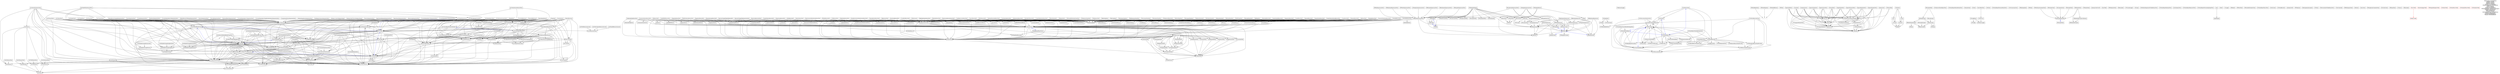digraph G {
	node [shape=box];
	"ALCModelValueSource" -> "ALCAbstractValueSource";
	"ALCModelValueSource" -> "ALCInternalMacros";
	"ALCModelValueSource" -> "ALCAlchemic";
	"ALCModelValueSource" -> "ALCBuilder";
	"XPArithmeticExpressionTests" -> "XPBaseExpressionTests";
	"STAbstractLogger" -> {};
	"TableIndexSpecParserTest" -> "TDTestScaffold";
	"TableIndexSpecParserTest" -> "TableIndexSpecParser";
	"TableIndexSpecParserTest" -> "PGParserFactory";
	"TableIndexSpecParserTest" -> "PGParserGenVisitor";
	"TableIndexSpecParserTest" -> "PGRootNode";
	"OCMArgTests" -> "OCMArg";
	"OCMArgTests" -> "OCMConstraint";
	"PKNodeRepetition" -> "PKNodeTypes";
	"TDFilter" -> {};
	"ALCClassBuilderTypeTests" -> "SimpleObject";
	"ALCClassBuilderTypeTests" -> "ALCValueSource";
	"ALCClassBuilderTypeTests" -> "ALCValueSourceFactory";
	"ALCClassBuilderTypeTests" -> "ALCClassBuilderType";
	"ALCClassBuilderTypeTests" -> "ALCBuilder";
	"ALCClassBuilderTypeTests" -> "ALCMacroProcessor";
	"XPEqualityExpressionTests" -> "XPBaseExpressionTests";
	"PatternParser" -> {};
	"ExpectsBooleanTests" -> "STMatcher";
	"ExpectsBooleanTests" -> "AProtocol";
	"ExpectsBooleanTests" -> "MainClass";
	"ExpectsBooleanTests" -> "STLogExpressionParserDelegate";
	"ExpectsBooleanTests" -> "SubClass";
	"OCMInvocationExpectation" -> "OCMInvocationStub";
	"Account2" -> "Header";
	"PKLocalScope" -> "PKBaseScope";
	"MethodsParserTest" -> "TDTestScaffold";
	"MethodsParserTest" -> "PGParserFactory";
	"MethodsParserTest" -> "PGParserGenVisitor";
	"MethodsParserTest" -> "PGRootNode";
	"MethodsParserTest" -> "MethodsParser";
	"OCObserverMockObjectTests" -> {};
	"OCMockObjectPartialMocksTests" -> {};
	"TDCapitalizeFilter" -> {};
	"PGCollectionNode" -> "PGCompositeNode";
	"ElementParser" -> {};
	"XPPathExpressionTests" -> "XPBaseExpressionTests";
	"ALCMethodObjectFactory" -> "ALCInstantiation";
	"ALCMethodObjectFactory" -> "ALCClassObjectFactory";
	"ALCMethodObjectFactory" -> "ALCInternalMacros";
	"ALCMethodObjectFactory" -> "ALCDependency";
	"ALCMethodObjectFactory" -> "ALCAbstractObjectFactory";
	"ALCInternalMacros" -> {};
	"LabelEBNFParserTest" -> "TDTestScaffold";
	"LabelEBNFParserTest" -> "PGParserFactory";
	"LabelEBNFParserTest" -> "PGParserGenVisitor";
	"LabelEBNFParserTest" -> "PGRootNode";
	"LabelEBNFParserTest" -> "LabelEBNFParser";
	"NegationParser" -> {};
	"MethodFactorySimpleIntegrationTests" -> "ALCTestCase";
	"TDVerbatimTag" -> {};
	"OCMStubRecorderTests" -> "OCMInvocationStub";
	"OCMStubRecorderTests" -> "OCMExceptionReturnValueProvider";
	"OCMStubRecorderTests" -> "OCMInvocationMatcher";
	"OCMStubRecorderTests" -> "OCMStubRecorder";
	"OCMStubRecorderTests" -> "OCMReturnValueProvider";
	"ALCResourceLocator" -> {};
	"XPExpression" -> "XPValue";
	"XPExpression" -> "XPParser";
	"ALCIsPrimaryTests" -> "ALCIsPrimary";
	"OCMLocation" -> {};
	"TDTwitterStateTest" -> "TDTestScaffold";
	"PKQuoteState" -> {};
	"PEGKit" -> {};
	"TDQuoteStateTest" -> "TDTestScaffold";
	"MethodsParser" -> {};
	"Header" -> {};
	"TableIndexSpecParser" -> {};
	"ClassIntegrationTests" -> "ALCTestCase";
	"NegationParserTest" -> "TDTestScaffold";
	"NegationParserTest" -> "PGParserFactory";
	"NegationParserTest" -> "PGParserGenVisitor";
	"NegationParserTest" -> "PGRootNode";
	"NegationParserTest" -> "NegationParser";
	"PGConstantNode" -> "PGBaseNode";
	"XPFilterExpression" -> "XPExpression";
	"XPFilterExpression" -> "XPValue";
	"BridgeTests" -> "AlchemicSwift_Tests-Swift";
	"BridgeTests" -> "ALCRuntimeScanner";
	"BridgeTests" -> "ALCTestCase";
	"ALCBuilderStorageExternal" -> "ALCBuilderStorage";
	"STConfig" -> {};
	"GreedyFailureNestedParser" -> {};
	"PGRootNode" -> "PGBaseNode";
	"ALCBuilderTests" -> "ALCBuilderStorageFactory";
	"ALCBuilderTests" -> "ALCBuilderStorageSingleton";
	"ALCBuilderTests" -> "ALCTestCase";
	"ALCBuilderTests" -> "ALCClassBuilderType";
	"ALCBuilderTests" -> "ALCBuilder";
	"ALCBuilderTests" -> "ALCMacroProcessor";
	"ALCBuilderTests" -> "ALCInitializerBuilderType";
	"ALCBuilderTests" -> "ALCBuilderStorageExternal";
	"ALCBuilderTests" -> "SimpleObject";
	"ALCBuilderTests" -> "ALCMethodBuilderType";
	"TDWriter" -> {};
	"OCMockObjectProtocolMocksTests" -> {};
	"StoryTellerTests" -> "STTestCase";
	"TDNSPredicateParserTest" -> "TDTestScaffold";
	"TDNSPredicateParserTest" -> "PGParserFactory";
	"TDNSPredicateParserTest" -> "PGParserGenVisitor";
	"TDNSPredicateParserTest" -> "PGRootNode";
	"TDNSPredicateParserTest" -> "TDNSPredicateParser";
	"Negation2ParserTest" -> "TDTestScaffold";
	"Negation2ParserTest" -> "PGParserFactory";
	"Negation2ParserTest" -> "PGParserGenVisitor";
	"Negation2ParserTest" -> "PGRootNode";
	"Negation2ParserTest" -> "Negation2Parser";
	"ALCValue" -> {};
	"OCMConstraintTests" -> {};
	"ALCWithNameTests" -> "ALCWithName";
	"SemanticPredicateParser" -> {};
	"OCMStubRecorder" -> "OCClassMockObject";
	"OCMStubRecorder" -> "OCMBoxedReturnValueProvider";
	"OCMStubRecorder" -> "OCMBlockCaller";
	"OCMStubRecorder" -> "OCMInvocationStub";
	"OCMStubRecorder" -> "OCMReturnValueProvider";
	"OCMStubRecorder" -> "OCMNotificationPoster";
	"OCMStubRecorder" -> "OCMRecorder";
	"OCMStubRecorder" -> "OCMIndirectReturnValueProvider";
	"OCMStubRecorder" -> "OCMFunctions";
	"OCMStubRecorder" -> "OCMExceptionReturnValueProvider";
	"OCMStubRecorder" -> "OCMRealObjectForwarder";
	"ALCContext" -> "ALCClass";
	"ALCContext" -> "ALCInternalMacros";
	"ALCContext" -> "ALCClassBuilderType";
	"ALCContext" -> "ALCBuilder";
	"ALCContext" -> "ALCArg";
	"ALCContext" -> "ALCInitializerBuilderType";
	"ALCContext" -> "ALCModel";
	"ALCContext" -> "ALCDependency";
	"ALCContext" -> "ALCBuilderType";
	"ALCContext" -> "ALCMacroProcessor";
	"ALCContext" -> "ALCValueSourceFactory";
	"XPRangeExpressionTests" -> "XPRangeExpression";
	"XPRangeExpressionTests" -> "XPBaseExpressionTests";
	"XPRangeExpressionTests" -> "XPPathExpression";
	"XPRangeExpressionTests" -> "XPLoopExpression";
	"XPRangeExpressionTests" -> "XPParser";
	"XPArithmeticExpression" -> "XPBinaryExpression";
	"XPArithmeticExpression" -> "XPValue";
	"XPArithmeticExpression" -> "XPParser";
	"XPArithmeticExpression" -> "XPNumericValue";
	"PGAlternationNode" -> "PGCollectionNode";
	"ALCName" -> "ALCInternalMacros";
	"ALCName" -> "ALCSourceMacro";
	"ALCName" -> "ALCModelSearchExpression";
	"ALCName" -> "ALCRuntime";
	"ALCName" -> "ALCBuilder";
	"XPRelationalExpressionTests" -> "XPBaseExpressionTests";
	"TDPrintNode" -> "TDNode";
	"TDPrintNode" -> "XPExpression";
	"TDTestScaffold" -> {};
	"ALCIsFactory" -> "ALCMacro";
	"ElementAssignParserTest" -> "TDTestScaffold";
	"ElementAssignParserTest" -> "ElementAssignParser";
	"ElementAssignParserTest" -> "PGParserFactory";
	"ElementAssignParserTest" -> "PGParserGenVisitor";
	"ElementAssignParserTest" -> "PGRootNode";
	"ALCDependencyTests" -> "ALCDependency";
	"ALCDependencyTests" -> "ALCTestCase";
	"ALCDependencyTests" -> "ALCConstantValueSource";
	"ALCDependencyTests" -> "ALCValueSource";
	"InvokeIntegrationTests" -> "ALCTestCase";
	"ALCBuilderStorageExternalTests" -> "ALCBuilderStorageExternal";
	"PKHashtagState" -> {};
	"TDEmailStateTest" -> "TDTestScaffold";
	"InitializerIntegrationTests" -> "ALCTestCase";
	"GrammarActionsParser" -> {};
	"GreedyFailureParserTest" -> "TDTestScaffold";
	"GreedyFailureParserTest" -> "PGParserGenVisitor";
	"GreedyFailureParserTest" -> "PGParserFactory";
	"GreedyFailureParserTest" -> "GreedyFailureParser";
	"GreedyFailureParserTest" -> "PGRootNode";
	"LabelRecursiveParser" -> {};
	"Negation3Parser" -> {};
	"ALCConstantValueSource" -> "ALCAbstractValueSource";
	"ALCConstantValueSource" -> "ALCValueSource";
	"PKToken" -> {};
	"TDForLoop" -> {};
	"ALCClassBuilderType" -> "ALCBuilderType";
	"ALCClassBuilderType" -> "ALCMacroProcessor";
	"ALCClassBuilderType" -> "ALCInternalMacros";
	"CircularDependency4IntegrationTests" -> "ALCTestCase";
	"MiniMathParser" -> {};
	"ExpectsNilTests" -> "STMatcher";
	"ExpectsNilTests" -> "AProtocol";
	"ExpectsNilTests" -> "MainClass";
	"ExpectsNilTests" -> "STLogExpressionParserDelegate";
	"ExpectsNilTests" -> "SubClass";
	"TDDateFormatFilter" -> {};
	"ExpressionParserTest" -> "TDTestScaffold";
	"ExpressionParserTest" -> "PGParserFactory";
	"ExpressionParserTest" -> "PGParserGenVisitor";
	"ExpressionParserTest" -> "PGRootNode";
	"ExpressionParserTest" -> "ExpressionParser";
	"PKMultiLineCommentState" -> "PKSymbolRootNode";
	"ALCVariableDependency" -> "ALCValueSource";
	"ALCVariableDependency" -> "ALCRuntime";
	"ALCVariableDependency" -> "ALCInternalMacros";
	"PGTokenKindDescriptor" -> {};
	"TDURLStateTest" -> "TDTestScaffold";
	"PGActionNode" -> "PGBaseNode";
	"TableIndexParser" -> {};
	"ALCAbstractMethodBuilderTypeTests" -> "ALCResolvable";
	"ALCAbstractMethodBuilderTypeTests" -> "SimpleObject";
	"ALCAbstractMethodBuilderTypeTests" -> "ALCAbstractMethodBuilderType";
	"ALCAbstractMethodBuilderTypeTests" -> "ALCtestCase";
	"ALCAbstractMethodBuilderTypeTests" -> "ALCValueSource";
	"ALCAbstractMethodBuilderTypeTests" -> "ALCBuilder";
	"ALCAbstractMethodBuilderTypeTests" -> "ALCMacroProcessor";
	"ALCModelDependency" -> "ALCObjectFactory";
	"ALCModelDependency" -> "ALCInstantiation";
	"ALCModelDependency" -> "ALCInternalMacros";
	"ALCModelDependency" -> "ALCDependency";
	"ALCModelDependency" -> "ALCRuntime";
	"ALCModelDependency" -> "ALCModel";
	"ALCAbstractResolvable" -> "ALCResolvable";
	"ALCAbstractResolvable" -> "ALCInternalMacros";
	"MethodFactoryWithArgIntegrationTests" -> "ALCTestCase";
	"RecoverySingleTokenDeletionTest" -> "TDTestScaffold";
	"RecoverySingleTokenDeletionTest" -> "ElementAssignParser";
	"RecoverySingleTokenDeletionTest" -> "PGParserFactory";
	"RecoverySingleTokenDeletionTest" -> "PGParserGenVisitor";
	"RecoverySingleTokenDeletionTest" -> "PGRootNode";
	"QuoteSymbolParser" -> {};
	"XPParser" -> {};
	"AlchemicAware" -> {};
	"XPValue" -> "TDTemplateContext";
	"XPValue" -> "XPParser";
	"PGBaseNode" -> "PGNodeVisitor";
	"STDeallocHook" -> {};
	"XPPathExpression" -> "XPBooleanValue";
	"XPPathExpression" -> "XPExpression";
	"XPPathExpression" -> "XPObjectValue";
	"XPPathExpression" -> "XPStringValue";
	"XPPathExpression" -> "XPNumericValue";
	"ArraysIntegrationTests" -> "ALCTestCase";
	"OnLoadIntegrationTests" -> "ALCTestCase";
	"JSONParserTest" -> "TDTestScaffold";
	"JSONParserTest" -> "PGParserFactory";
	"JSONParserTest" -> "PGParserGenVisitor";
	"JSONParserTest" -> "PGRootNode";
	"JSONParserTest" -> "JSONParser";
	"OCMRealObjectForwarder" -> "OCPartialMockObject";
	"OCMRealObjectForwarder" -> "OCMFunctions";
	"TDRootNode" -> "TDNode";
	"ALCAbstractValueSourceTests" -> "ALCResolvable";
	"ALCAbstractValueSourceTests" -> "ALCAbstractValueSource";
	"ClassTests" -> "STMatcher";
	"ClassTests" -> "AProtocol";
	"ClassTests" -> "MainClass";
	"ClassTests" -> "STLogExpressionParserDelegate";
	"ClassTests" -> "SubClass";
	"ALCConstantValueSourceTests" -> "ALCConstantValueSource";
	"MultipleParser" -> {};
	"ALCObjectFactoryTypeFactory" -> "ALCObjectFactoryType";
	"ALCFileContentsResourceLocator" -> "ALCResourceLocator";
	"PKBaseSymbol" -> {};
	"AlchemicSwift-Swift" -> {};
	"TopThing" -> {};
	"ALCMacros" -> "ALCIsExternal";
	"ALCMacros" -> "ALCWithName";
	"ALCMacros" -> "ALCInternalMacros";
	"ALCMacros" -> "ALCIsFactory";
	"ALCMacros" -> "ALCIsPrimary";
	"ALCMacros" -> "ALCContext";
	"ALCInitializerBuilderTypeTests" -> "ALCInitializerBuilderType";
	"ALCInitializerBuilderTypeTests" -> "SimpleObject";
	"ALCInitializerBuilderTypeTests" -> "ALCMacroProcessor";
	"ALCInitializerBuilderTypeTests" -> "ALCBuilder";
	"ALCInitializerBuilderTypeTests" -> "ALCInternalMacros";
	"ALCDependencyRef" -> {};
	"TDSymbolStateTest" -> "TDTestScaffold";
	"PGOptionalNode" -> "PGAlternationNode";
	"NestedThing" -> "NestedProtocol";
	"ALCValueSourceFactoryTests" -> "ALCModelValueSource";
	"ALCValueSourceFactoryTests" -> "ALCConstantValueSource";
	"ALCValueSourceFactoryTests" -> "ALCValueSourceFactory";
	"PropertiesTests" -> "STMatcher";
	"PropertiesTests" -> "AProtocol";
	"PropertiesTests" -> "MainClass";
	"PropertiesTests" -> "STLogExpressionParserDelegate";
	"PropertiesTests" -> "SubClass";
	"TDIfTagTests" -> "TDTestScaffold";
	"StoryTeller" -> {};
	"TDWordStateTest" -> "TDTestScaffold";
	"JavaScriptParser" -> {};
	"PKTokenizerState" -> {};
	"PKDelimitDescriptor" -> {};
	"ALCValueSourceFactory" -> "ALCModelValueSource";
	"ALCValueSourceFactory" -> "ALCConstantValueSource";
	"ALCValueSourceFactory" -> "ALCClass";
	"ALCValueSourceFactory" -> "ALCInternalMacros";
	"ALCValueSourceFactory" -> "ALCResolvable";
	"ALCValueSourceFactory" -> "ALCConstantValue";
	"ALCValueSourceFactory" -> "ALCName";
	"ALCModel" -> "ALCBuilderType";
	"ALCModel" -> "ALCInternalMacros";
	"ALCModel" -> "ALCName";
	"ALCModel" -> "ALCModelSearchExpression";
	"ALCModel" -> "ALCRuntime";
	"ALCModel" -> "ALCBuilder";
	"OCMBoxedReturnValueProvider" -> "OCMReturnValueProvider";
	"OCMBoxedReturnValueProvider" -> "OCMFunctions";
	"OCMockObjectVerifyAfterRunTests" -> "OCMockObject";
	"OCMockObjectVerifyAfterRunTests" -> "OCMStubRecorder";
	"ALCTestCase" -> "ALCInternalMacros";
	"ALCTestCase" -> "ALCBuilderStorageSingleton";
	"ALCTestCase" -> "ALCClassBuilderType";
	"ALCTestCase" -> "ALCBuilder";
	"ALCTestCase" -> "ALCMacroProcessor";
	"ALCTestCase" -> "ALCResolvable";
	"ALCTestCase" -> "ALCBuilderType";
	"ALCTestCase" -> "ALCRuntimeScanner";
	"ALCTestCase" -> "ALCRuntime";
	"ALCTestCase" -> "ALCBuilderStorageExternal";
	"PGParserFactory" -> "PGBaseNode";
	"PGParserFactory" -> "PGCollectionNode";
	"PGParserFactory" -> "PGDefinitionNode";
	"PGParserFactory" -> "PGOptionalNode";
	"PGParserFactory" -> "PGLiteralNode";
	"PGParserFactory" -> "PGCompositeNode";
	"PGParserFactory" -> "PGDelimitedNode";
	"PGParserFactory" -> "PEGKitParser";
	"PGParserFactory" -> "PGConstantNode";
	"PGParserFactory" -> "PGMultipleNode";
	"PGParserFactory" -> "PGAlternationNode";
	"PGParserFactory" -> "PGPatternNode";
	"PGParserFactory" -> "PGActionNode";
	"PGParserFactory" -> "PGReferenceNode";
	"PGParserFactory" -> "PGRootNode";
	"DupeLiteralsParser" -> {};
	"Instantiations" -> "ALCObjectFactory";
	"Instantiations" -> "ALCInstantiation";
	"Instantiations" -> "ALCClassObjectFactory";
	"Instantiations" -> "TopThing";
	"Instantiations" -> "ALCContext";
	"Instantiations" -> "ALCContextImpl";
	"Instantiations" -> "ALCConstants";
	"ALCInternalMacroTests" -> "ALCInternalMacros";
	"ALCInternalMacroTests" -> "ALCName";
	"ALCInternalMacroTests" -> "ALCMacroProcessor";
	"ALCObjectFactoryTypeSingleton" -> "ALCObjectFactoryType";
	"TDReaderTest" -> "TDTestScaffold";
	"TDScientificNumberStateTest" -> "TDTestScaffold";
	"ALCBuilderStorageFactory" -> "ALCBuilderStorage";
	"DeterministicPalindromeParserTest" -> "TDTestScaffold";
	"DeterministicPalindromeParserTest" -> "PGParserFactory";
	"DeterministicPalindromeParserTest" -> "PGParserGenVisitor";
	"DeterministicPalindromeParserTest" -> "PGRootNode";
	"DeterministicPalindromeParserTest" -> "DeterministicPalindromeParser";
	"XPFilterExpressionTests" -> "XPBaseExpressionTests";
	"ExpectsStringTests" -> "STMatcher";
	"ExpectsStringTests" -> "AProtocol";
	"ExpectsStringTests" -> "MainClass";
	"ExpectsStringTests" -> "STLogExpressionParserDelegate";
	"ExpectsStringTests" -> "SubClass";
	"TDNSPredicateParser" -> {};
	"ExternalObjectIntegrationTests" -> "ALCTestCase";
	"TDLowercaseFilter" -> {};
	"TDNode" -> {};
	"ALCClassObjectFactoryInitializer" -> "ALCInstantiator";
	"ALCClassObjectFactoryInitializer" -> "ALCInstantiation";
	"ALCClassObjectFactoryInitializer" -> "ALCInternalMacros";
	"ALCClassObjectFactoryInitializer" -> "ALCDependency";
	"CreateTableStmtParser" -> {};
	"XPAssembler" -> {};
	"CSSParserTest" -> "TDTestScaffold";
	"CSSParserTest" -> "CSSParser";
	"CSSParserTest" -> "PGParserFactory";
	"CSSParserTest" -> "PGParserGenVisitor";
	"CSSParserTest" -> "PGRootNode";
	"ALCMethodBuilderTypeTests" -> "SimpleObject";
	"ALCMethodBuilderTypeTests" -> "ALCAlchemic";
	"ALCMethodBuilderTypeTests" -> "ALCMacroProcessor";
	"ALCMethodBuilderTypeTests" -> "ALCBuilder";
	"ALCMethodBuilderTypeTests" -> "ALCMethodBuilderType";
	"ALCMethodBuilderTypeTests" -> "ALCContext";
	"TDTokenizerStateTest" -> "TDTestScaffold";
	"STConsoleLogger" -> {};
	"ALCModelSearchCriteria" -> "ALCObjectFactory";
	"NamedActionParser" -> {};
	"OCMRecorder" -> "OCClassMockObject";
	"OCMRecorder" -> "OCMockObject";
	"OCMRecorder" -> "OCMInvocationMatcher";
	"ALCValueSource" -> "ALCResolvable";
	"ALCValueSource" -> "ALCValue";
	"OCMInvocationMatcherTests" -> "OCClassMockObject";
	"OCMInvocationMatcherTests" -> "OCMInvocationMatcher";
	"OCMInvocationMatcherTests" -> "OCMFunctions";
	"TableIndexParserTest" -> "TDTestScaffold";
	"TableIndexParserTest" -> "PGParserFactory";
	"TableIndexParserTest" -> "PGParserGenVisitor";
	"TableIndexParserTest" -> "PGRootNode";
	"TableIndexParserTest" -> "TableIndexParser";
	"Lines2Parser" -> {};
	"ALCAbstractValueSource" -> "ALCValueSource";
	"ALCAbstractValueSource" -> "ALCAbstractResolvable";
	"ALCAbstractValueSource" -> "ALCInternalMacros";
	"OCMockObjectTests" -> "OCMBoxedReturnValueProvider";
	"XPNegationExpressionTests" -> "XPBaseExpressionTests";
	"ALCModelTests" -> "ALCBuilderType";
	"ALCModelTests" -> "ALCModel";
	"ALCModelTests" -> "ALCBuilderStorageSingleton";
	"ALCModelTests" -> "ALCTestCase";
	"ALCModelTests" -> "ALCBuilder";
	"ALCModelTests" -> "ALCMethodBuilderType";
	"ALCModelTests" -> "ALCMacroProcessor";
	"PKTypes" -> {};
	"NondeterministicPalindromeParserTest" -> "TDTestScaffold";
	"NondeterministicPalindromeParserTest" -> "PGParserFactory";
	"NondeterministicPalindromeParserTest" -> "PGParserGenVisitor";
	"NondeterministicPalindromeParserTest" -> "PGRootNode";
	"NondeterministicPalindromeParserTest" -> "NondeterministicPalindromeParser";
	"STLogExpressionParserDelegate" -> "STMatcherFactory";
	"STLogExpressionParserDelegate" -> "STMatcher";
	"STLogExpressionParserDelegate" -> "STLogExpressionParser";
	"TDTemplateContext" -> {};
	"OCMInvocationMatcher" -> "OCClassMockObject";
	"OCMInvocationMatcher" -> "OCMPassByRefSetter";
	"OCMInvocationMatcher" -> "OCMFunctions";
	"NSMethodSignatureOCMAdditionsTests" -> {};
	"NamedActionParserTest" -> "TDTestScaffold";
	"NamedActionParserTest" -> "NamedActionParser";
	"NamedActionParserTest" -> "PGParserFactory";
	"NamedActionParserTest" -> "PGParserGenVisitor";
	"NamedActionParserTest" -> "PGRootNode";
	"CircularDependency1IntegrationTests" -> "ALCTestCase";
	"OCMockObjectRuntimeTests" -> {};
	"OCMIndirectReturnValueProvider" -> {};
	"User" -> "Header";
	"User" -> "Account";
	"OCMVerifier" -> "OCMRecorder";
	"OCMVerifier" -> "OCMInvocationMatcher";
	"OCMVerifier" -> "OCMLocation";
	"Negation2Parser" -> {};
	"PKScope" -> {};
	"ALCConstants" -> "ALCConstant";
	"ALCConstants" -> "ALCInternalMacros";
	"ALCConstants" -> "ALCDependency";
	"ALCConstants" -> "ALCRuntime";
	"ALCConstants" -> "ALCTypeData";
	"ALCDependency" -> "ALCResolvable";
	"ALCDependency" -> "ALCValueSource";
	"ALCDependency" -> "ALCInternalMacros";
	"ALCDependency" -> "ALCValue";
	"ALCDependency" -> "ALCRuntime";
	"PGRepetitionNode" -> "PGCompositeNode";
	"JavaScriptParserTest" -> "TDTestScaffold";
	"JavaScriptParserTest" -> "PGParserGenVisitor";
	"JavaScriptParserTest" -> "PGParserFactory";
	"JavaScriptParserTest" -> "JavaScriptParser";
	"JavaScriptParserTest" -> "PGRootNode";
	"ALCAlchemicTests" -> {};
	"ALCModelImpl" -> "ALCObjectFactory";
	"ALCModelImpl" -> "ALCModel";
	"ALCModelImpl" -> "ALCInternalMacros";
	"ALCModelImpl" -> "ALCModelSearchCriteria";
	"ALCModelImpl" -> "ALCAbstractObjectFactory";
	"ALCModelImpl" -> "ALCInstantiation";
	"OCMockObjectHamcrestTests" -> {};
	"LinesParser" -> {};
	"INIParser" -> {};
	"XPCollectionExpression" -> "XPEnumeration";
	"ALCMethodBuilderType" -> "Alchemic";
	"ALCMethodBuilderType" -> "ALCInternalMacros";
	"ALCMethodBuilderType" -> "ALCAbstractMethodBuilderType";
	"ALCMethodBuilderType" -> "ALCMacroProcessor";
	"ALCMethodBuilderType" -> "ALCRuntime";
	"ALCClassTests" -> "ALCTestCase";
	"ALCClassTests" -> "ALCBuilder";
	"ALCClassTests" -> "ALCClass";
	"ALCRuntimeTests" -> "ALCMacroProcessor";
	"ALCRuntimeTests" -> "ALCRuntime";
	"ALCRuntimeTests" -> "SimpleObject";
	"MethodFactories" -> "ALCMethodObjectFactory";
	"MethodFactories" -> "ALCInstantiation";
	"MethodFactories" -> "ALCInternalMacros";
	"MethodFactories" -> "ALCContext";
	"MethodFactories" -> "ALCContextImpl";
	"MethodFactories" -> "ALCConstants";
	"MethodFactories" -> "ALCClassObjectFactory";
	"MethodFactories" -> "NestedThing";
	"MethodFactories" -> "TopThing";
	"ALCArg" -> "ALCModelValueSource";
	"ALCArg" -> "ALCConstantValue";
	"ALCArg" -> "ALCConstantValueSource";
	"ALCArg" -> "ALCInternalMacros";
	"ALCArg" -> "ALCSourceMacro";
	"ALCArg" -> "ALCValueSourceFactory";
	"ALCRuntimeScannerTests" -> "Alchemic_tests-Swift";
	"ALCRuntimeScannerTests" -> "ALCTestCase";
	"ALCRuntimeScannerTests" -> "ALCContext";
	"ALCRuntimeScannerTests" -> "ALCRuntimeScanner";
	"PatternParserTest" -> "TDTestScaffold";
	"PatternParserTest" -> "PatternParser";
	"PatternParserTest" -> "PGParserFactory";
	"PatternParserTest" -> "PGParserGenVisitor";
	"PatternParserTest" -> "PGRootNode";
	"ExpressionActionsParser" -> {};
	"JSONParser" -> {};
	"UnfinishedSeqParserTest" -> "TDTestScaffold";
	"UnfinishedSeqParserTest" -> "UnfinishedSeqParser";
	"UnfinishedSeqParserTest" -> "PGParserFactory";
	"UnfinishedSeqParserTest" -> "PGParserGenVisitor";
	"UnfinishedSeqParserTest" -> "PGRootNode";
	"CircularDependencySingletonInitializerIntegrationTests" -> "ALCTestCase";
	"GrammarActionsParserTest" -> "TDTestScaffold";
	"GrammarActionsParserTest" -> "GrammarActionsParser";
	"GrammarActionsParserTest" -> "PGParserFactory";
	"GrammarActionsParserTest" -> "PGParserGenVisitor";
	"GrammarActionsParserTest" -> "PGRootNode";
	"OCMockObjectForwardingTargetTests" -> {};
	"ExpectsClassTests" -> "STMatcher";
	"ExpectsClassTests" -> "AProtocol";
	"ExpectsClassTests" -> "MainClass";
	"ExpectsClassTests" -> "STLogExpressionParserDelegate";
	"ExpectsClassTests" -> "SubClass";
	"AppDelegate" -> {};
	"ALCContextImpl" -> "ALCMethodObjectFactory";
	"ALCContextImpl" -> "Alchemic";
	"ALCContextImpl" -> "ALCConstant";
	"ALCContextImpl" -> "ALCContext";
	"ALCContextImpl" -> "ALCObjectFactory";
	"ALCContextImpl" -> "ALCModelDependency";
	"ALCContextImpl" -> "ALCModel";
	"ALCContextImpl" -> "ALCClassObjectFactory";
	"ALCContextImpl" -> "ALCDependency";
	"ALCContextImpl" -> "ALCModelImpl";
	"ALCContextImpl" -> "ALCRuntime";
	"ALCContextImpl" -> "ALCClassObjectFactoryInitializer";
	"ALCContextImpl" -> "ALCTypeData";
	"PKAST" -> {};
	"INIParserTest" -> "TDTestScaffold";
	"INIParserTest" -> "PGParserFactory";
	"INIParserTest" -> "PGParserGenVisitor";
	"INIParserTest" -> "PGRootNode";
	"INIParserTest" -> "INIParser";
	"STTestCase" -> "InMemoryLogger";
	"User2" -> "Header";
	"User2" -> "Account2";
	"STCompareMatcherTests" -> "STCompareMatcher";
	"DeterministicPalindromeParser" -> {};
	"ALCMacroProcessorTests" -> "ALCModelValueSource";
	"ALCMacroProcessorTests" -> "ALCName";
	"ALCMacroProcessorTests" -> "ALCClass";
	"ALCMacroProcessorTests" -> "ALCMacros";
	"ALCMacroProcessorTests" -> "ALCIsFactory";
	"ALCMacroProcessorTests" -> "ALCMacroProcessor";
	"ALCMacroProcessorTests" -> "ALCConstantValue";
	"ALCMacroProcessorTests" -> "ALCProtocol";
	"ALCMacroProcessorTests" -> "ALCArg";
	"ALCMacroProcessorTests" -> "ALCValueSource";
	"ALCMacroProcessorTests" -> "ALCValueSourceFactory";
	"STLogger" -> {};
	"XPBooleanExpressionTests" -> "XPBaseExpressionTests";
	"ALCContextTests" -> "ALCModel";
	"ALCContextTests" -> "SimpleObject";
	"ALCContextTests" -> "ALCTestCase";
	"ALCContextTests" -> "ALCRuntime";
	"ALCContextTests" -> "ALCContext";
	"ALCContextTests" -> "ALCBuilder";
	"InMemoryLogger" -> {};
	"OptionalParser" -> {};
	"PGReferenceNode" -> "PGBaseNode";
	"OCMPassByRefSetter" -> {};
	"BasicDependencies" -> "ALCInstantiation";
	"BasicDependencies" -> "ALCModelSearchCriteria";
	"BasicDependencies" -> "ALCContext";
	"BasicDependencies" -> "ALCDependency";
	"BasicDependencies" -> "ALCObjectFactory";
	"BasicDependencies" -> "ALCModelDependency";
	"BasicDependencies" -> "ALCClassObjectFactory";
	"BasicDependencies" -> "NestedThing";
	"BasicDependencies" -> "TopThing";
	"BasicDependencies" -> "ALCContextImpl";
	"BasicDependencies" -> "SecondNestedThing";
	"XPBaseExpressionTests" -> "TDTestScaffold";
	"XPBaseExpressionTests" -> "XPExpression";
	"XPBaseExpressionTests" -> "XPParser";
	"PKReader" -> {};
	"TDTokenizerTest" -> "TDTestScaffold";
	"UnregisteredClassIntegrationTests" -> "ALCTestCase";
	"TDTag" -> {};
	"TDTextNode" -> "TDNode";
	"MethodsFactoredParser" -> {};
	"STMatcherFactory" -> "STFilterMatcher";
	"STMatcherFactory" -> "STMatcher";
	"STMatcherFactory" -> "STCompareMatcher";
	"RecoverySingleTokenInsertionTest" -> "TDTestScaffold";
	"RecoverySingleTokenInsertionTest" -> "ElementAssignParser";
	"RecoverySingleTokenInsertionTest" -> "PGParserFactory";
	"RecoverySingleTokenInsertionTest" -> "PGParserGenVisitor";
	"RecoverySingleTokenInsertionTest" -> "PGRootNode";
	"ALCNameTests" -> "ALCTestCase";
	"ALCNameTests" -> "ALCName";
	"ALCNameTests" -> "ALCBuilder";
	"ALCNameTests" -> "ALCMacroProcessor";
	"TDElseTagTests" -> "TDTestScaffold";
	"XPNegationExpression" -> "XPBooleanValue";
	"XPNegationExpression" -> "XPExpression";
	"OCMReturnValueProvider" -> "OCMFunctions";
	"CrockfordParserTest" -> "TDTestScaffold";
	"CrockfordParserTest" -> "PGParserFactory";
	"CrockfordParserTest" -> "PGParserGenVisitor";
	"CrockfordParserTest" -> "PGRootNode";
	"CrockfordParserTest" -> "CrockfordParser";
	"TDForTagTests" -> "TDTestScaffold";
	"PKType" -> {};
	"ALCAbstractObjectFactory" -> "AlchemicAware";
	"ALCAbstractObjectFactory" -> "Alchemic";
	"ALCAbstractObjectFactory" -> "ALCInstantiation";
	"ALCAbstractObjectFactory" -> "ALCInternalMacros";
	"ALCAbstractObjectFactory" -> "ALCObjectFactoryTypeFactory";
	"ALCAbstractObjectFactory" -> "ALCObjectFactoryTypeSingleton";
	"ALCAbstractObjectFactory" -> "ALCObjectFactory";
	"ALCAbstractObjectFactory" -> "ALCModel";
	"ALCAbstractObjectFactory" -> "ALCObjectFactoryTypeReference";
	"ALCAbstractObjectFactory" -> "ALCObjectFactoryType";
	"MethodSingletonsIntegrationTests" -> "ALCTestCase";
	"MultiRegistrationsIntegrationTests" -> "ALCTestCase";
	"Account" -> "Header";
	"Alchemic_tests-Bridging-Header" -> "ALCTestCase";
	"PGNegationNode" -> "PGCompositeNode";
	"PKWordState" -> {};
	"OCMObserverRecorder" -> {};
	"OCMConstraint" -> {};
	"STMatcher" -> {};
	"ALCModelSearchExpression" -> "ALCSourceMacro";
	"XPLoopExpression" -> "XPExpression";
	"AlchemicSwift Tests-Bridging-Header" -> "ALCTestCase";
	"ALCIsExternal" -> "ALCMacro";
	"SimpleValueTests" -> "STMatcher";
	"SimpleValueTests" -> "AProtocol";
	"SimpleValueTests" -> "MainClass";
	"SimpleValueTests" -> "STLogExpressionParserDelegate";
	"SimpleValueTests" -> "SubClass";
	"MiniMath2Parser" -> {};
	"ALCBundleResourceLocator" -> "ALCResourceLocator";
	"XPCollectionExpressionTests" -> "XPBaseExpressionTests";
	"XPCollectionExpressionTests" -> "XPLoopExpression";
	"XPCollectionExpressionTests" -> "XPCollectionExpression";
	"PKNumberState" -> "PKSymbolRootNode";
	"XPRangeExpression" -> "XPEnumeration";
	"DotQuestionParser" -> {};
	"DelimitedParser" -> {};
	"ALCProtocolTests" -> "ALCTestCase";
	"ALCProtocolTests" -> "ALCProtocol";
	"ALCProtocolTests" -> "ALCBuilder";
	"ALCTypeData" -> {};
	"OptionsTests" -> "STMatcher";
	"OptionsTests" -> "STLogExpressionParserDelegate";
	"XPBinaryExpression" -> "XPExpression";
	"XPBinaryExpression" -> "XPValue";
	"OCMInvocationStub" -> "OCMInvocationMatcher";
	"FactoryIntegrationTests" -> "ALCTestCase";
	"AProtocol" -> {};
	"ExpressionParserActionsTest" -> "TDTestScaffold";
	"ExpressionParserActionsTest" -> "PGParserFactory";
	"ExpressionParserActionsTest" -> "PGParserGenVisitor";
	"ExpressionParserActionsTest" -> "PGRootNode";
	"ExpressionParserActionsTest" -> "ExpressionActionsParser";
	"ALCWithName" -> "ALCMacro";
	"PKScientificNumberState" -> {};
	"LabelRecursiveParserTest" -> "TDTestScaffold";
	"LabelRecursiveParserTest" -> "PGParserGenVisitor";
	"LabelRecursiveParserTest" -> "LabelRecursiveParser";
	"LabelRecursiveParserTest" -> "PGParserFactory";
	"LabelRecursiveParserTest" -> "PGRootNode";
	"TDVerbatimTagTests" -> "TDTestScaffold";
	"GreedyFailureParser" -> {};
	"TDUppercaseFilter" -> {};
	"ALCConstantValue" -> "ALCSourceMacro";
	"PKNodeNegation" -> "PKNodeTypes";
	"TDWhitespaceStateTest" -> "TDTestScaffold";
	"Lines2ParserTest" -> "TDTestScaffold";
	"Lines2ParserTest" -> "Lines2Parser";
	"Lines2ParserTest" -> "PGParserFactory";
	"Lines2ParserTest" -> "PGParserGenVisitor";
	"Lines2ParserTest" -> "PGRootNode";
	"DreadedParser" -> {};
	"ALCSourceMacro" -> "ALCMacro";
	"STConfigTests" -> "InMemoryLogger";
	"STConfigTests" -> "STConfig";
	"PGMultipleNode" -> "PGCollectionNode";
	"OCMNotificationPoster" -> {};
	"PGDefinitionPhaseVisitor" -> "PGTokenKindDescriptor";
	"PGDefinitionPhaseVisitor" -> "PGBaseVisitor";
	"ALCObjectFactoryTypeReference" -> "ALCInternalMacros";
	"ALCObjectFactoryTypeReference" -> "ALCObjectFactoryType";
	"PKVariableSymbol" -> "PKBaseSymbol";
	"OCMBlockCaller" -> {};
	"ALCModelValueSourceTests" -> "ALCModelValueSource";
	"ALCModelValueSourceTests" -> "ALCResolvable";
	"ALCModelValueSourceTests" -> "SimpleObject";
	"ALCModelValueSourceTests" -> "ALCTestCase";
	"ALCModelValueSourceTests" -> "ALCBuilder";
	"ALCModelValueSourceTests" -> "ALCMacroProcessor";
	"ALCInitializerBuilderType" -> "ALCInternalMacros";
	"ALCInitializerBuilderType" -> "ALCAbstractMethodBuilderType";
	"ALCInitializerBuilderType" -> "ALCRuntime";
	"ALCInitializerBuilderType" -> "ALCBuilder";
	"ALCInitializerBuilderType" -> "ALCMacroProcessor";
	"ALCObjectFactoryType" -> {};
	"ALCBuilderStorageFactoryTests" -> "ALCBuilderStorageFactory";
	"OCMMacroState" -> "OCMInvocationMatcher";
	"OCMMacroState" -> "OCMStubRecorder";
	"OCMMacroState" -> "OCMVerifier";
	"OCMMacroState" -> "OCMExpectationRecorder";
	"ALCArgTests" -> "ALCArg";
	"ALCArgTests" -> "ALCConstantValue";
	"ALCArgTests" -> "ALCConstantValueSource";
	"ALCArgTests" -> "ALCValueSource";
	"ALCClassObjectFactory" -> "Alchemic";
	"ALCClassObjectFactory" -> "ALCInstantiation";
	"ALCClassObjectFactory" -> "ALCInternalMacros";
	"ALCClassObjectFactory" -> "ALCDependencyRef";
	"ALCClassObjectFactory" -> "AlchemicAware";
	"ALCClassObjectFactory" -> "ALCDependency";
	"ALCClassObjectFactory" -> "ALCAbstractObjectFactory";
	"ALCClassObjectFactory" -> "ALCRuntime";
	"SimpleObject" -> "AlchemicAware";
	"ALCIsExternalTests" -> "ALCIsExternal";
	"Properties" -> "ALCContextImpl";
	"Properties" -> "ALCInstantiation";
	"Properties" -> "ALCClassObjectFactory";
	"Properties" -> "ALCDependency";
	"Properties" -> "ALCContext";
	"Properties" -> "ALCConstants";
	"HTMLParserTest" -> "TDTestScaffold";
	"HTMLParserTest" -> "PGParserGenVisitor";
	"HTMLParserTest" -> "PGParserFactory";
	"HTMLParserTest" -> "HTMLParser";
	"HTMLParserTest" -> "PGRootNode";
	"ALCMacroProcessor" -> "ALCIsExternal";
	"ALCMacroProcessor" -> "ALCWithName";
	"ALCMacroProcessor" -> "ALCMacro";
	"ALCMacroProcessor" -> "ALCIsFactory";
	"ALCMacroProcessor" -> "ALCConstantValue";
	"ALCMacroProcessor" -> "ALCModelSearchExpression";
	"ALCMacroProcessor" -> "ALCIsPrimary";
	"ALCMacroProcessor" -> "ALCValueSourceFactory";
	"MethodsFactoredParserTest" -> "TDTestScaffold";
	"MethodsFactoredParserTest" -> "MethodsFactoredParser";
	"MethodsFactoredParserTest" -> "PGParserFactory";
	"MethodsFactoredParserTest" -> "PGParserGenVisitor";
	"MethodsFactoredParserTest" -> "PGRootNode";
	"ALCInstantiator" -> "ALCResolvable";
	"ALCInstantiator" -> "ALCInternalMacros";
	"ALCObjectFactory" -> "ALCInstantiator";
	"PGLiteralNode" -> "PGBaseNode";
	"SecondNestedThing" -> "NestedProtocol";
	"main" -> "AppDelegate";
	"OCMockObjectMacroTests" -> {};
	"TDCommentStateTest" -> "TDTestScaffold";
	"CurlyActionParserTest" -> "TDTestScaffold";
	"CurlyActionParserTest" -> "PGParserFactory";
	"CurlyActionParserTest" -> "PGParserGenVisitor";
	"CurlyActionParserTest" -> "PGRootNode";
	"CurlyActionParserTest" -> "CurlyActionParser";
	"PKURLState" -> {};
	"NestedProtocol" -> {};
	"DotQuestionParserTest" -> "TDTestScaffold";
	"DotQuestionParserTest" -> "PGParserFactory";
	"DotQuestionParserTest" -> "PGParserGenVisitor";
	"DotQuestionParserTest" -> "PGRootNode";
	"DotQuestionParserTest" -> "DotQuestionParser";
	"TDForTag" -> "XPEnumeration";
	"TDForTag" -> "XPLoopExpression";
	"TDForTag" -> "TDForLoop";
	"MiniMath2ParserTest" -> "TDTestScaffold";
	"MiniMath2ParserTest" -> "PGParserFactory";
	"MiniMath2ParserTest" -> "PGParserGenVisitor";
	"MiniMath2ParserTest" -> "PGRootNode";
	"MiniMath2ParserTest" -> "MiniMath2Parser";
	"CreateTableStmtParserTest" -> "TDTestScaffold";
	"CreateTableStmtParserTest" -> "PGParserFactory";
	"CreateTableStmtParserTest" -> "PGParserGenVisitor";
	"CreateTableStmtParserTest" -> "PGRootNode";
	"CreateTableStmtParserTest" -> "CreateTableStmtParser";
	"CircularReferences" -> "ALCInstantiation";
	"CircularReferences" -> "ALCModelSearchCriteria";
	"CircularReferences" -> "ALCContext";
	"CircularReferences" -> "ALCObjectFactory";
	"CircularReferences" -> "ALCModelDependency";
	"CircularReferences" -> "ALCClassObjectFactory";
	"CircularReferences" -> "ALCDependency";
	"CircularReferences" -> "ALCClassObjectFactoryInitializer";
	"CircularReferences" -> "ALCContextImpl";
	"OCMockRecorder" -> {};
	"PKDelimitDescriptorCollection" -> "PKDelimitDescriptor";
	"PGDelimitedNode" -> "PGBaseNode";
	"AlchemicSwift" -> {};
	"ALCAbstractMethodBuilderType" -> "ALCDependency";
	"ALCAbstractMethodBuilderType" -> "ALCBuilderType";
	"ALCAbstractMethodBuilderType" -> "ALCInternalMacros";
	"ALCAbstractMethodBuilderType" -> "ALCValueSource";
	"ALCAbstractMethodBuilderType" -> "ALCBuilder";
	"ALCAbstractMethodBuilderType" -> "ALCMacroProcessor";
	"PKTokenizer" -> {};
	"ALCClass" -> "ALCModelSearchExpression";
	"ALCClass" -> "ALCBuilder";
	"ALCRuntimeScanner" -> "ALCConfig";
	"ALCRuntimeScanner" -> "ALCBuilderStorageSingleton";
	"ALCRuntimeScanner" -> "ALCResourceLocator";
	"ALCRuntimeScanner" -> "ALCInternalMacros";
	"ALCRuntimeScanner" -> "ALCClassBuilderType";
	"ALCRuntimeScanner" -> "ALCContext";
	"ALCRuntimeScanner" -> "ALCBuilder";
	"ALCRuntimeScanner" -> "ALCBuilderType";
	"DelimitedParserTest" -> "TDTestScaffold";
	"DelimitedParserTest" -> "PGParserFactory";
	"DelimitedParserTest" -> "PGParserGenVisitor";
	"DelimitedParserTest" -> "PGRootNode";
	"DelimitedParserTest" -> "DelimitedParser";
	"OCMockObject" -> "OCObserverMockObject";
	"OCMockObject" -> "OCMInvocationMatcher";
	"OCMockObject" -> "OCMStubRecorder";
	"OCMockObject" -> "OCClassMockObject";
	"OCMockObject" -> "OCMInvocationExpectation";
	"OCMockObject" -> "OCMFunctions";
	"OCMockObject" -> "OCMExpectationRecorder";
	"OCMockObject" -> "OCProtocolMockObject";
	"PGBaseVisitor" -> "PGBaseNode";
	"PGBaseVisitor" -> "PGNodeVisitor";
	"PGBaseVisitor" -> "PGCollectionNode";
	"PGBaseVisitor" -> "PGDefinitionNode";
	"PGBaseVisitor" -> "PGRootNode";
	"PGBaseVisitor" -> "PGRepetitionNode";
	"PGBaseVisitor" -> "PGNegationNode";
	"PGBaseVisitor" -> "PGLiteralNode";
	"PGBaseVisitor" -> "PGCompositeNode";
	"PGBaseVisitor" -> "PGDelimitedNode";
	"PGBaseVisitor" -> "PGAlternationNode";
	"PGBaseVisitor" -> "PGMultipleNode";
	"PGBaseVisitor" -> "PGConstantNode";
	"PGBaseVisitor" -> "PGPatternNode";
	"PGBaseVisitor" -> "PGActionNode";
	"PGBaseVisitor" -> "PGReferenceNode";
	"PGBaseVisitor" -> "PGOptionalNode";
	"ExpectsNumberTests" -> "STMatcher";
	"ExpectsNumberTests" -> "AProtocol";
	"ExpectsNumberTests" -> "MainClass";
	"ExpectsNumberTests" -> "STLogExpressionParserDelegate";
	"ExpectsNumberTests" -> "SubClass";
	"OCProtocolMockObject" -> {};
	"JSRecoveryTest" -> "TDTestScaffold";
	"JSRecoveryTest" -> "PGParserGenVisitor";
	"JSRecoveryTest" -> "JavaScriptParser";
	"JSRecoveryTest" -> "PGRootNode";
	"XPBooleanExpression" -> "XPBinaryExpression";
	"XPBooleanExpression" -> "XPValue";
	"XPBooleanExpression" -> "XPParser";
	"XPBooleanExpression" -> "XPBooleanValue";
	"XPRelationalExpression" -> "XPBooleanValue";
	"XPRelationalExpression" -> "XPBinaryExpression";
	"XPRelationalExpression" -> "XPValue";
	"RecoveryResyncSetTest" -> "TDTestScaffold";
	"RecoveryResyncSetTest" -> "ElementAssignParser";
	"RecoveryResyncSetTest" -> "PGParserFactory";
	"RecoveryResyncSetTest" -> "PGParserGenVisitor";
	"RecoveryResyncSetTest" -> "PGRootNode";
	"STStoryTeller" -> "STMatcher";
	"STStoryTeller" -> "STLogExpressionParserDelegate";
	"PKSymbolTable" -> "PKScope";
	"PKSymbolTable" -> "PKGlobalScope";
	"ALCAlchemic" -> "ALCInternalMacros";
	"ALCAlchemic" -> "ALCRuntime";
	"ALCAlchemic" -> "ALCContext";
	"ALCAlchemic" -> "ALCRuntimeScanner";
	"OCMArg" -> "OCMPassByRefSetter";
	"ALCConstantsTests" -> "ALCDependency";
	"ALCConstantsTests" -> "ALCRuntime";
	"ALCConstantsTests" -> "ALCConstants";
	"PGNodeVisitor" -> {};
	"OCPartialMockObject" -> "OCClassMockObject";
	"OCPartialMockObject" -> "OCMInvocationStub";
	"ApplicationDelegateIntegrationTests" -> "ALCTestCase";
	"ALCRuntime" -> "ALCConfig";
	"ALCRuntime" -> "ALCInternalMacros";
	"ALCRuntime" -> "ALCRuntimeScanner";
	"ALCRuntime" -> "ALCMacroProcessor";
	"ALCRuntime" -> "ALCProtocol";
	"ALCRuntime" -> "ALCTypeData";
	"QuoteSymbolParserTest" -> "TDTestScaffold";
	"QuoteSymbolParserTest" -> "PGParserGenVisitor";
	"QuoteSymbolParserTest" -> "PGParserFactory";
	"QuoteSymbolParserTest" -> "QuoteSymbolParser";
	"QuoteSymbolParserTest" -> "PGRootNode";
	"ExternalReferences" -> "ALCInstantiation";
	"ExternalReferences" -> "ALCModelSearchCriteria";
	"ExternalReferences" -> "ALCContext";
	"ExternalReferences" -> "ALCDependency";
	"ExternalReferences" -> "ALCObjectFactory";
	"ExternalReferences" -> "ALCModelDependency";
	"ExternalReferences" -> "ALCClassObjectFactory";
	"ExternalReferences" -> "NestedThing";
	"ExternalReferences" -> "TopThing";
	"ExternalReferences" -> "ALCContextImpl";
	"ALCBuilderType" -> {};
	"PGPatternNode" -> "PGBaseNode";
	"PKRecognitionException" -> {};
	"PKCommentState" -> "PKSymbolRootNode";
	"PEGKitParserTest" -> "TDTestScaffold";
	"PEGKitParserTest" -> "PGParserFactory";
	"PEGKitParserTest" -> "PGParserGenVisitor";
	"PEGKitParserTest" -> "PGRootNode";
	"PEGKitParserTest" -> "PEGKitParser";
	"OCMock" -> {};
	"CurlyActionParser" -> {};
	"Negation3ParserTest" -> "TDTestScaffold";
	"Negation3ParserTest" -> "PGParserFactory";
	"Negation3ParserTest" -> "PGParserGenVisitor";
	"Negation3ParserTest" -> "PGRootNode";
	"Negation3ParserTest" -> "Negation3Parser";
	"ALCResolvable" -> {};
	"CSSParser" -> {};
	"ObjectSearchIntegrationTests" -> "ALCTestCase";
	"GreedParserTest" -> "TDTestScaffold";
	"GreedParserTest" -> "GreedParser";
	"GreedParserTest" -> "PGParserFactory";
	"GreedParserTest" -> "PGParserGenVisitor";
	"GreedParserTest" -> "PGRootNode";
	"OptionalParserTest" -> "TDTestScaffold";
	"OptionalParserTest" -> "PGParserFactory";
	"OptionalParserTest" -> "PGParserGenVisitor";
	"OptionalParserTest" -> "PGRootNode";
	"OptionalParserTest" -> "OptionalParser";
	"RetrievingIntegrationTests" -> "ALCTestCase";
	"PKDelimitState" -> "PKDelimitDescriptorCollection";
	"PKDelimitState" -> "PKDelimitDescriptor";
	"PKDelimitState" -> "PKSymbolRootNode";
	"NSInvocationOCMAdditionsTests" -> {};
	"ALCConstant" -> {};
	"DupeLiteralsParserTest" -> "TDTestScaffold";
	"DupeLiteralsParserTest" -> "PGParserFactory";
	"DupeLiteralsParserTest" -> "PGParserGenVisitor";
	"DupeLiteralsParserTest" -> "PGRootNode";
	"DupeLiteralsParserTest" -> "DupeLiteralsParser";
	"ViewController" -> {};
	"STFilterMatcher" -> "STMatcher";
	"GreedyFailureNestedParserTest" -> "TDTestScaffold";
	"GreedyFailureNestedParserTest" -> "PGParserFactory";
	"GreedyFailureNestedParserTest" -> "PGParserGenVisitor";
	"GreedyFailureNestedParserTest" -> "PGRootNode";
	"GreedyFailureNestedParserTest" -> "GreedyFailureNestedParser";
	"HTMLParser" -> {};
	"PKWhitespaceState" -> {};
	"LinesParserTest" -> "TDTestScaffold";
	"LinesParserTest" -> "PGParserFactory";
	"LinesParserTest" -> "PGParserGenVisitor";
	"LinesParserTest" -> "PGRootNode";
	"LinesParserTest" -> "LinesParser";
	"STLogExpressionParser" -> {};
	"ALCPlistResourceLocator" -> "ALCResourceLocator";
	"OCClassMockObject" -> "OCMInvocationStub";
	"UnfinishedSeqParser" -> {};
	"OCMFunctions" -> "OCMLocation";
	"ElementParserTest" -> "TDTestScaffold";
	"ElementParserTest" -> "ElementParser";
	"ElementParserTest" -> "PGParserFactory";
	"ElementParserTest" -> "PGParserGenVisitor";
	"ElementParserTest" -> "PGRootNode";
	"PKBuiltInTypeSymbol" -> "PKBaseSymbol";
	"PKBuiltInTypeSymbol" -> "PKType";
	"PKParser" -> {};
	"PGDocument" -> "PGParserGenVisitor";
	"ProtocolTests" -> "STMatcher";
	"ProtocolTests" -> "AProtocol";
	"ProtocolTests" -> "MainClass";
	"ProtocolTests" -> "STLogExpressionParserDelegate";
	"ProtocolTests" -> "SubClass";
	"CircularDependency2IntegrationTests" -> "ALCTestCase";
	"CrockfordParser" -> {};
	"TDNumberStateTest" -> "TDTestScaffold";
	"NondeterministicPalindromeParser" -> {};
	"ALCInstantiation" -> "ALCInternalMacros";
	"ALCBuilderStorageSingleton" -> "ALCBuilderStorage";
	"MacroTests" -> {};
	"PKSingleLineCommentState" -> {};
	"TDCommentTag" -> {};
	"PKGlobalScope" -> "PKBaseScope";
	"PKGlobalScope" -> "PKBuiltInTypeSymbol";
	"TDTokenizerBlocksTest" -> "TDTestScaffold";
	"PKSymbolState" -> "PKSymbolRootNode";
	"AltParser" -> {};
	"ALCIsPrimary" -> "ALCMacro";
	"OCObserverMockObject" -> "OCMObserverRecorder";
	"OCObserverMockObject" -> "OCMLocation";
	"OCObserverMockObject" -> "OCMFunctions";
	"Alchemic" -> {};
	"PEGKitParser" -> {};
	"ALCVariableDependencyTests" -> "ALCConstantValueSource";
	"ALCVariableDependencyTests" -> "ALCVariableDependency";
	"ALCVariableDependencyTests" -> "ALCValueSource";
	"ALCVariableDependencyTests" -> "SimpleObject";
	"PKTwitterState" -> {};
	"STCompareMatcher" -> "STMatcher";
	"AltParserTest" -> "TDTestScaffold";
	"AltParserTest" -> "PGParserFactory";
	"AltParserTest" -> "PGParserGenVisitor";
	"AltParserTest" -> "PGRootNode";
	"AltParserTest" -> "AltParser";
	"ALCProtocol" -> "ALCSourceMacro";
	"ALCProtocol" -> "ALCModelSearchExpression";
	"ALCProtocol" -> "ALCBuilder";
	"TDTemplateParser" -> "TDRootNode";
	"TDTemplateParser" -> "TDTag";
	"TDTemplateParser" -> "TDPrintNode";
	"TDTemplateParser" -> "TDTextNode";
	"MultipleParserTest" -> "TDTestScaffold";
	"MultipleParserTest" -> "PGParserFactory";
	"MultipleParserTest" -> "PGParserGenVisitor";
	"MultipleParserTest" -> "PGRootNode";
	"MultipleParserTest" -> "MultipleParser";
	"PKEmailState" -> {};
	"ElementAssignParser" -> {};
	"ALCMacro" -> {};
	"MainClass" -> "AProtocol";
	"MainClass" -> "SubClass";
	"STDDTests" -> "Account";
	"STDDTests" -> "User2";
	"STDDTests" -> "User";
	"STDDTests" -> "Account2";
	"CircularDependency3IntegrationTests" -> "ALCTestCase";
	"ALCConstantValueTests" -> "ALCConstantValue";
	"TDPrintNodeTests" -> "TDTestScaffold";
	"TDCommentTagTests" -> "TDTestScaffold";
	"SemanticPredicateParserTest" -> "TDTestScaffold";
	"SemanticPredicateParserTest" -> "SemanticPredicateParser";
	"SemanticPredicateParserTest" -> "PGParserFactory";
	"SemanticPredicateParserTest" -> "PGParserGenVisitor";
	"SemanticPredicateParserTest" -> "PGRootNode";
	"PKBaseScope" -> "PKScope";
	"PKBaseScope" -> "PKBaseSymbol";
	"PGParserGenVisitor" -> "PGTokenKindDescriptor";
	"PGParserGenVisitor" -> "PGBaseVisitor";
	"PGParserGenVisitor" -> "PGParserFactory";
	"ALCIsFactoryTests" -> "ALCIsFactory";
	"STMacros" -> {};
	"OCMExpectationRecorder" -> "OCMInvocationExpectation";
	"DreadedParserTest" -> "TDTestScaffold";
	"DreadedParserTest" -> "PGParserFactory";
	"DreadedParserTest" -> "PGParserGenVisitor";
	"DreadedParserTest" -> "PGRootNode";
	"DreadedParserTest" -> "DreadedParser";
	"TDElseIfTag" -> "TDElseTag";
	"ExpressionParser" -> {};
	"XPEnumeration" -> "XPExpression";
	"OCMExceptionReturnValueProvider" -> "OCMReturnValueProvider";
	"TDTemplateEngine" -> "TDDateFormatFilter";
	"TDTemplateEngine" -> "XPExpression";
	"TDTemplateEngine" -> "TDElseIfTag";
	"TDTemplateEngine" -> "XPParser";
	"TDTemplateEngine" -> "TDCapitalizeFilter";
	"TDTemplateEngine" -> "TDUppercaseFilter";
	"TDTemplateEngine" -> "TDIfTag";
	"TDTemplateEngine" -> "TDVerbatimTag";
	"TDTemplateEngine" -> "TDPrintNode";
	"TDTemplateEngine" -> "TDForTag";
	"TDTemplateEngine" -> "TDLowercaseFilter";
	"TDTemplateEngine" -> "TDTextNode";
	"TDTemplateEngine" -> "TDElseTag";
	"TDTemplateEngine" -> "TDRootNode";
	"TDTemplateEngine" -> "TDCommentTag";
	"PGCompositeNode" -> "PGBaseNode";
	"GreedParser" -> {};
	"LabelEBNFParser" -> {};
	"ALCBuilderStorageSingletonTests" -> "ALCBuilderStorageSingleton";
	"ALCConfig" -> {};
	"ALCBuilder" -> "ALCBuilderStorageFactory";
	"ALCBuilder" -> "ALCInternalMacros";
	"ALCBuilder" -> "ALCValue";
	"ALCBuilder" -> "ALCBuilderStorageSingleton";
	"ALCBuilder" -> "ALCAbstractResolvable";
	"ALCBuilder" -> "ALCMacroProcessor";
	"ALCBuilder" -> "ALCBuilderType";
	"ALCBuilder" -> "ALCBuilderStorageExternal";
	"ALCBuilder" -> "ALCValueSourceFactory";
	"TDDelimitStateTest" -> "TDTestScaffold";
	"ALCBuilderStorage" -> {};
	"PGDefinitionNode" -> "PGBaseNode";
	"ExpectsProtocolTests" -> "STMatcher";
	"ExpectsProtocolTests" -> "AProtocol";
	"ExpectsProtocolTests" -> "MainClass";
	"ExpectsProtocolTests" -> "STLogExpressionParserDelegate";
	"ExpectsProtocolTests" -> "SubClass";
	"ALCArgument" -> "ALCDependency";
	"ALCArgument" -> "ALCInternalMacros";
	"PKAssembly" -> {};
	"SubClass" -> "AProtocol";
	"MiniMathParserTest" -> "TDTestScaffold";
	"MiniMathParserTest" -> "PGParserGenVisitor";
	"MiniMathParserTest" -> "PGParserFactory";
	"MiniMathParserTest" -> "MiniMathParser";
	"MiniMathParserTest" -> "PGRootNode";
	"OCMockObjectClassMethodMockingTests" -> "OCClassMockObject";
	"OCMockObjectClassMethodMockingTests" -> "OCPartialMockObject";
	"PKNodeDifference" -> "PKNodeTypes";
	"ALCAbtractResolvableTests" -> "ALCResolvable";
	"ALCAbtractResolvableTests" -> "ALCAbstractResolvable";
	
	"Tests-Prefix" [color=red];
	"Tests-Prefix" -> "PEGKit_Prefix" [color=red];
	"ParserGenApp-Prefix" [color=red];
	"TDTemplateEngine-Prefix" [color=red];
	"OCMock-Prefix" [color=red];
	"OCMockTests-Prefix" [color=red];
	"OCMockLibTests-Prefix" [color=red];
	"PEGKit_Prefix" [color=red];
	"OCMockLib-Prefix" [color=red];
	
	edge [color=blue, dir=both];
	"PKSymbolRootNode" -> "PKSymbolNode";
	"ALCClassObjectFactoryInitializer" -> "ALCClassObjectFactory";
	"XPValue" -> "XPBooleanValue";
	"TDIfTag" -> "TDElseIfTag";
	"OCPartialMockObject" -> "OCMockObject";
	"OCMFunctions" -> "OCPartialMockObject";
	"TDElseTag" -> "TDIfTag";
	"ALCClassBuilderType" -> "ALCBuilder";
	"XPNumericValue" -> "XPValue";
	"OCMVerifier" -> "OCMockObject";
	"ALCModelValueSource" -> "ALCContext";
	"OCMFunctions" -> "OCClassMockObject";
	"ALCClass" -> "ALCRuntime";
	"XPStringValue" -> "XPValue";
	"ALCContext" -> "ALCRuntime";
	"ALCMethodBuilderType" -> "ALCBuilder";
	"PGParserFactory" -> "PGDefinitionPhaseVisitor";
	"OCMMacroState" -> "OCMockObject";
	"XPValue" -> "XPObjectValue";
	"ALCMethodBuilderType" -> "ALCContext";
	"AlchemicSwift_Tests-Swift" [color=gray, style=dashed, fontcolor=gray]
	"PKNodeTypes" [color=gray, style=dashed, fontcolor=gray]
	"Alchemic_tests-Swift" [color=gray, style=dashed, fontcolor=gray]
	"ALCtestCase" [color=gray, style=dashed, fontcolor=gray]
	
	edge [color=black];
	node [shape=plaintext];
	"Categories" [label="NSInvocation+OCMAdditions\nNSObject+Builder\nNSObject+Alchemic\nPKParser+Subclass\nNSValue+OCMAdditions\nNSMethodSignature+OCMAdditions\nNSSet+Alchemic\nNSArray+Alchemic\nNSObject+OCMAdditions\nTDTemplateEngine+XPExpressionSupport\nNSObject+AlchemicTests\nNSSet+AlchemicTests\nPKToken+Verbatim\nNSNotificationCenter+OCMAdditions\nNSObject+BuilderTests\nNSString+PEGKitAdditions\nNSArray+PEGKitAdditions"];
}

